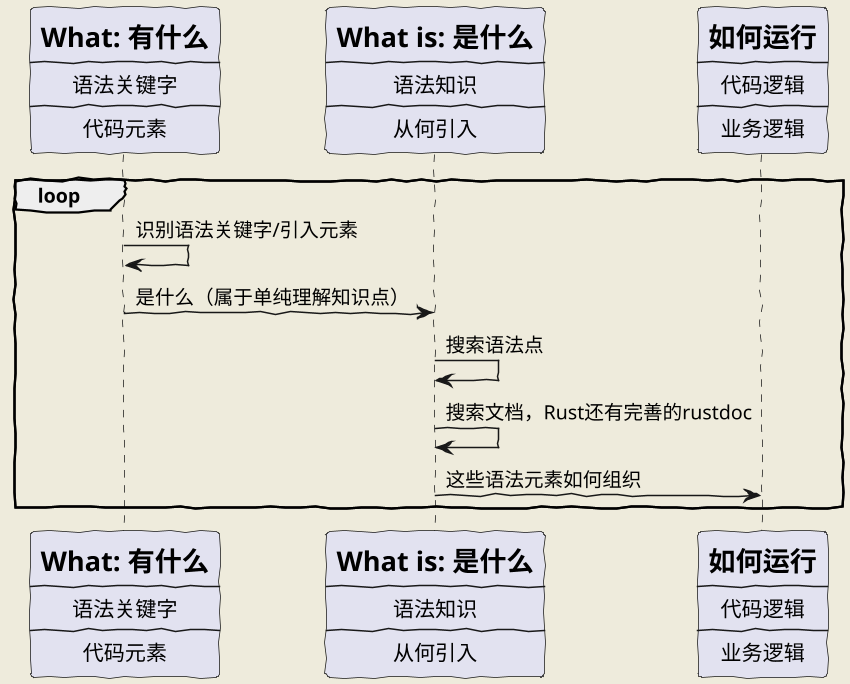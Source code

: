 @startuml
skinparam backgroundColor #EEEBDC
skinparam handwritten true
scale 850 width
participant What [
    =What: 有什么
    ----
    语法关键字
    ----
    代码元素
]
participant What_is[
    =What is: 是什么
    ----
    语法知识
    ----
    从何引入
]
participant How[
    =如何运行
    ----
    代码逻辑
    ----
    业务逻辑
]
loop
What -> What: 识别语法关键字/引入元素
What -> What_is: 是什么（属于单纯理解知识点）
What_is -> What_is: 搜索语法点
What_is -> What_is: 搜索文档，Rust还有完善的rustdoc
What_is -> How: 这些语法元素如何组织
end
@enduml